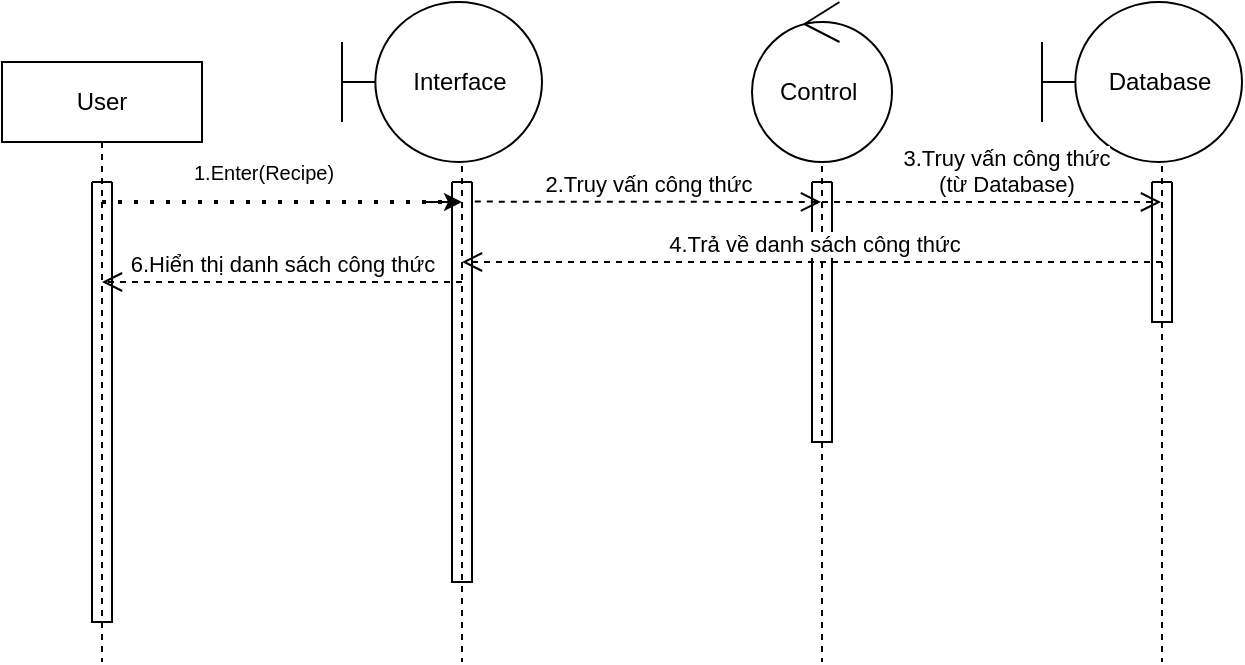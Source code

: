 <mxfile version="21.3.8" type="github">
  <diagram name="Page-1" id="2YBvvXClWsGukQMizWep">
    <mxGraphModel dx="922" dy="621" grid="1" gridSize="10" guides="1" tooltips="1" connect="1" arrows="1" fold="1" page="1" pageScale="1" pageWidth="850" pageHeight="1100" math="0" shadow="0">
      <root>
        <mxCell id="0" />
        <mxCell id="1" parent="0" />
        <mxCell id="aM9ryv3xv72pqoxQDRHE-1" value="User" style="shape=umlLifeline;perimeter=lifelinePerimeter;whiteSpace=wrap;html=1;container=0;dropTarget=0;collapsible=0;recursiveResize=0;outlineConnect=0;portConstraint=eastwest;newEdgeStyle={&quot;edgeStyle&quot;:&quot;elbowEdgeStyle&quot;,&quot;elbow&quot;:&quot;vertical&quot;,&quot;curved&quot;:0,&quot;rounded&quot;:0};" parent="1" vertex="1">
          <mxGeometry x="40" y="40" width="100" height="300" as="geometry" />
        </mxCell>
        <mxCell id="jNAA0bETZX-LUmCjjA7m-2" value="" style="endArrow=none;dashed=1;html=1;dashPattern=1 3;strokeWidth=2;rounded=0;" edge="1" parent="1" source="aM9ryv3xv72pqoxQDRHE-1">
          <mxGeometry width="50" height="50" relative="1" as="geometry">
            <mxPoint x="130" y="180" as="sourcePoint" />
            <mxPoint x="269.5" y="110" as="targetPoint" />
            <Array as="points">
              <mxPoint x="180" y="110" />
            </Array>
          </mxGeometry>
        </mxCell>
        <mxCell id="jNAA0bETZX-LUmCjjA7m-3" value="" style="endArrow=classic;html=1;rounded=0;" edge="1" parent="1">
          <mxGeometry width="50" height="50" relative="1" as="geometry">
            <mxPoint x="250" y="110" as="sourcePoint" />
            <mxPoint x="270" y="110" as="targetPoint" />
          </mxGeometry>
        </mxCell>
        <mxCell id="jNAA0bETZX-LUmCjjA7m-6" value="&lt;font style=&quot;font-size: 10px;&quot;&gt;1.Enter(Recipe)&lt;/font&gt;" style="text;strokeColor=none;fillColor=none;align=left;verticalAlign=middle;spacingLeft=4;spacingRight=4;overflow=hidden;points=[[0,0.5],[1,0.5]];portConstraint=eastwest;rotatable=0;whiteSpace=wrap;html=1;" vertex="1" parent="1">
          <mxGeometry x="130" y="80" width="100" height="30" as="geometry" />
        </mxCell>
        <mxCell id="jNAA0bETZX-LUmCjjA7m-8" value="" style="swimlane;startSize=0;" vertex="1" parent="1">
          <mxGeometry x="265" y="100" width="10" height="200" as="geometry" />
        </mxCell>
        <mxCell id="jNAA0bETZX-LUmCjjA7m-15" value="" style="shape=umlLifeline;perimeter=lifelinePerimeter;whiteSpace=wrap;html=1;container=1;dropTarget=0;collapsible=0;recursiveResize=0;outlineConnect=0;portConstraint=eastwest;newEdgeStyle={&quot;edgeStyle&quot;:&quot;elbowEdgeStyle&quot;,&quot;elbow&quot;:&quot;vertical&quot;,&quot;curved&quot;:0,&quot;rounded&quot;:0};participant=umlControl;" vertex="1" parent="1">
          <mxGeometry x="430" y="40" width="40" height="300" as="geometry" />
        </mxCell>
        <mxCell id="jNAA0bETZX-LUmCjjA7m-16" value="Control&amp;nbsp;" style="ellipse;shape=umlControl;whiteSpace=wrap;html=1;" vertex="1" parent="1">
          <mxGeometry x="415" y="10" width="70" height="80" as="geometry" />
        </mxCell>
        <mxCell id="jNAA0bETZX-LUmCjjA7m-20" value="2.Truy vấn công thức" style="html=1;verticalAlign=bottom;endArrow=open;dashed=1;endSize=8;edgeStyle=elbowEdgeStyle;elbow=vertical;curved=0;rounded=0;exitX=1.14;exitY=0.049;exitDx=0;exitDy=0;exitPerimeter=0;" edge="1" parent="1" source="jNAA0bETZX-LUmCjjA7m-8" target="jNAA0bETZX-LUmCjjA7m-15">
          <mxGeometry x="0.004" relative="1" as="geometry">
            <mxPoint x="400" y="120" as="sourcePoint" />
            <mxPoint x="330" y="120" as="targetPoint" />
            <mxPoint as="offset" />
          </mxGeometry>
        </mxCell>
        <mxCell id="jNAA0bETZX-LUmCjjA7m-21" value="" style="shape=umlLifeline;perimeter=lifelinePerimeter;whiteSpace=wrap;html=1;container=1;dropTarget=0;collapsible=0;recursiveResize=0;outlineConnect=0;portConstraint=eastwest;newEdgeStyle={&quot;edgeStyle&quot;:&quot;elbowEdgeStyle&quot;,&quot;elbow&quot;:&quot;vertical&quot;,&quot;curved&quot;:0,&quot;rounded&quot;:0};participant=umlEntity;" vertex="1" parent="1">
          <mxGeometry x="600" y="40" width="40" height="300" as="geometry" />
        </mxCell>
        <mxCell id="jNAA0bETZX-LUmCjjA7m-23" value="Database" style="shape=umlBoundary;whiteSpace=wrap;html=1;" vertex="1" parent="1">
          <mxGeometry x="560" y="10" width="100" height="80" as="geometry" />
        </mxCell>
        <mxCell id="jNAA0bETZX-LUmCjjA7m-25" value="" style="shape=umlLifeline;perimeter=lifelinePerimeter;whiteSpace=wrap;html=1;container=1;dropTarget=0;collapsible=0;recursiveResize=0;outlineConnect=0;portConstraint=eastwest;newEdgeStyle={&quot;edgeStyle&quot;:&quot;elbowEdgeStyle&quot;,&quot;elbow&quot;:&quot;vertical&quot;,&quot;curved&quot;:0,&quot;rounded&quot;:0};participant=umlBoundary;" vertex="1" parent="1">
          <mxGeometry x="245" y="40" width="50" height="300" as="geometry" />
        </mxCell>
        <mxCell id="jNAA0bETZX-LUmCjjA7m-26" value="Interface" style="shape=umlBoundary;whiteSpace=wrap;html=1;" vertex="1" parent="1">
          <mxGeometry x="210" y="10" width="100" height="80" as="geometry" />
        </mxCell>
        <mxCell id="jNAA0bETZX-LUmCjjA7m-27" value="3.Truy vấn công thức&lt;br&gt;(từ Database)" style="html=1;verticalAlign=bottom;endArrow=open;dashed=1;endSize=8;edgeStyle=elbowEdgeStyle;elbow=vertical;curved=0;rounded=0;" edge="1" parent="1" source="jNAA0bETZX-LUmCjjA7m-15" target="jNAA0bETZX-LUmCjjA7m-21">
          <mxGeometry x="0.065" relative="1" as="geometry">
            <mxPoint x="580" y="110" as="sourcePoint" />
            <mxPoint x="500" y="110" as="targetPoint" />
            <Array as="points">
              <mxPoint x="540" y="110" />
            </Array>
            <mxPoint x="1" as="offset" />
          </mxGeometry>
        </mxCell>
        <mxCell id="jNAA0bETZX-LUmCjjA7m-28" value="" style="swimlane;startSize=0;" vertex="1" parent="1">
          <mxGeometry x="445" y="100" width="10" height="130" as="geometry" />
        </mxCell>
        <mxCell id="jNAA0bETZX-LUmCjjA7m-29" value="" style="swimlane;startSize=0;" vertex="1" parent="1">
          <mxGeometry x="615" y="100" width="10" height="70" as="geometry" />
        </mxCell>
        <mxCell id="jNAA0bETZX-LUmCjjA7m-30" value="4.Trả về danh sách công thức" style="html=1;verticalAlign=bottom;endArrow=open;dashed=1;endSize=8;edgeStyle=elbowEdgeStyle;elbow=vertical;curved=0;rounded=0;entryX=0.5;entryY=0.333;entryDx=0;entryDy=0;entryPerimeter=0;" edge="1" parent="1" target="jNAA0bETZX-LUmCjjA7m-25">
          <mxGeometry relative="1" as="geometry">
            <mxPoint x="620" y="140" as="sourcePoint" />
            <mxPoint x="540" y="140" as="targetPoint" />
            <mxPoint x="1" as="offset" />
          </mxGeometry>
        </mxCell>
        <mxCell id="jNAA0bETZX-LUmCjjA7m-31" value="" style="swimlane;startSize=0;" vertex="1" parent="1">
          <mxGeometry x="85" y="100" width="10" height="220" as="geometry" />
        </mxCell>
        <mxCell id="jNAA0bETZX-LUmCjjA7m-32" value="6.Hiển thị danh sách công thức" style="html=1;verticalAlign=bottom;endArrow=open;dashed=1;endSize=8;edgeStyle=elbowEdgeStyle;elbow=vertical;curved=0;rounded=0;" edge="1" parent="1" target="aM9ryv3xv72pqoxQDRHE-1">
          <mxGeometry relative="1" as="geometry">
            <mxPoint x="270" y="150" as="sourcePoint" />
            <mxPoint x="190" y="150" as="targetPoint" />
          </mxGeometry>
        </mxCell>
      </root>
    </mxGraphModel>
  </diagram>
</mxfile>
